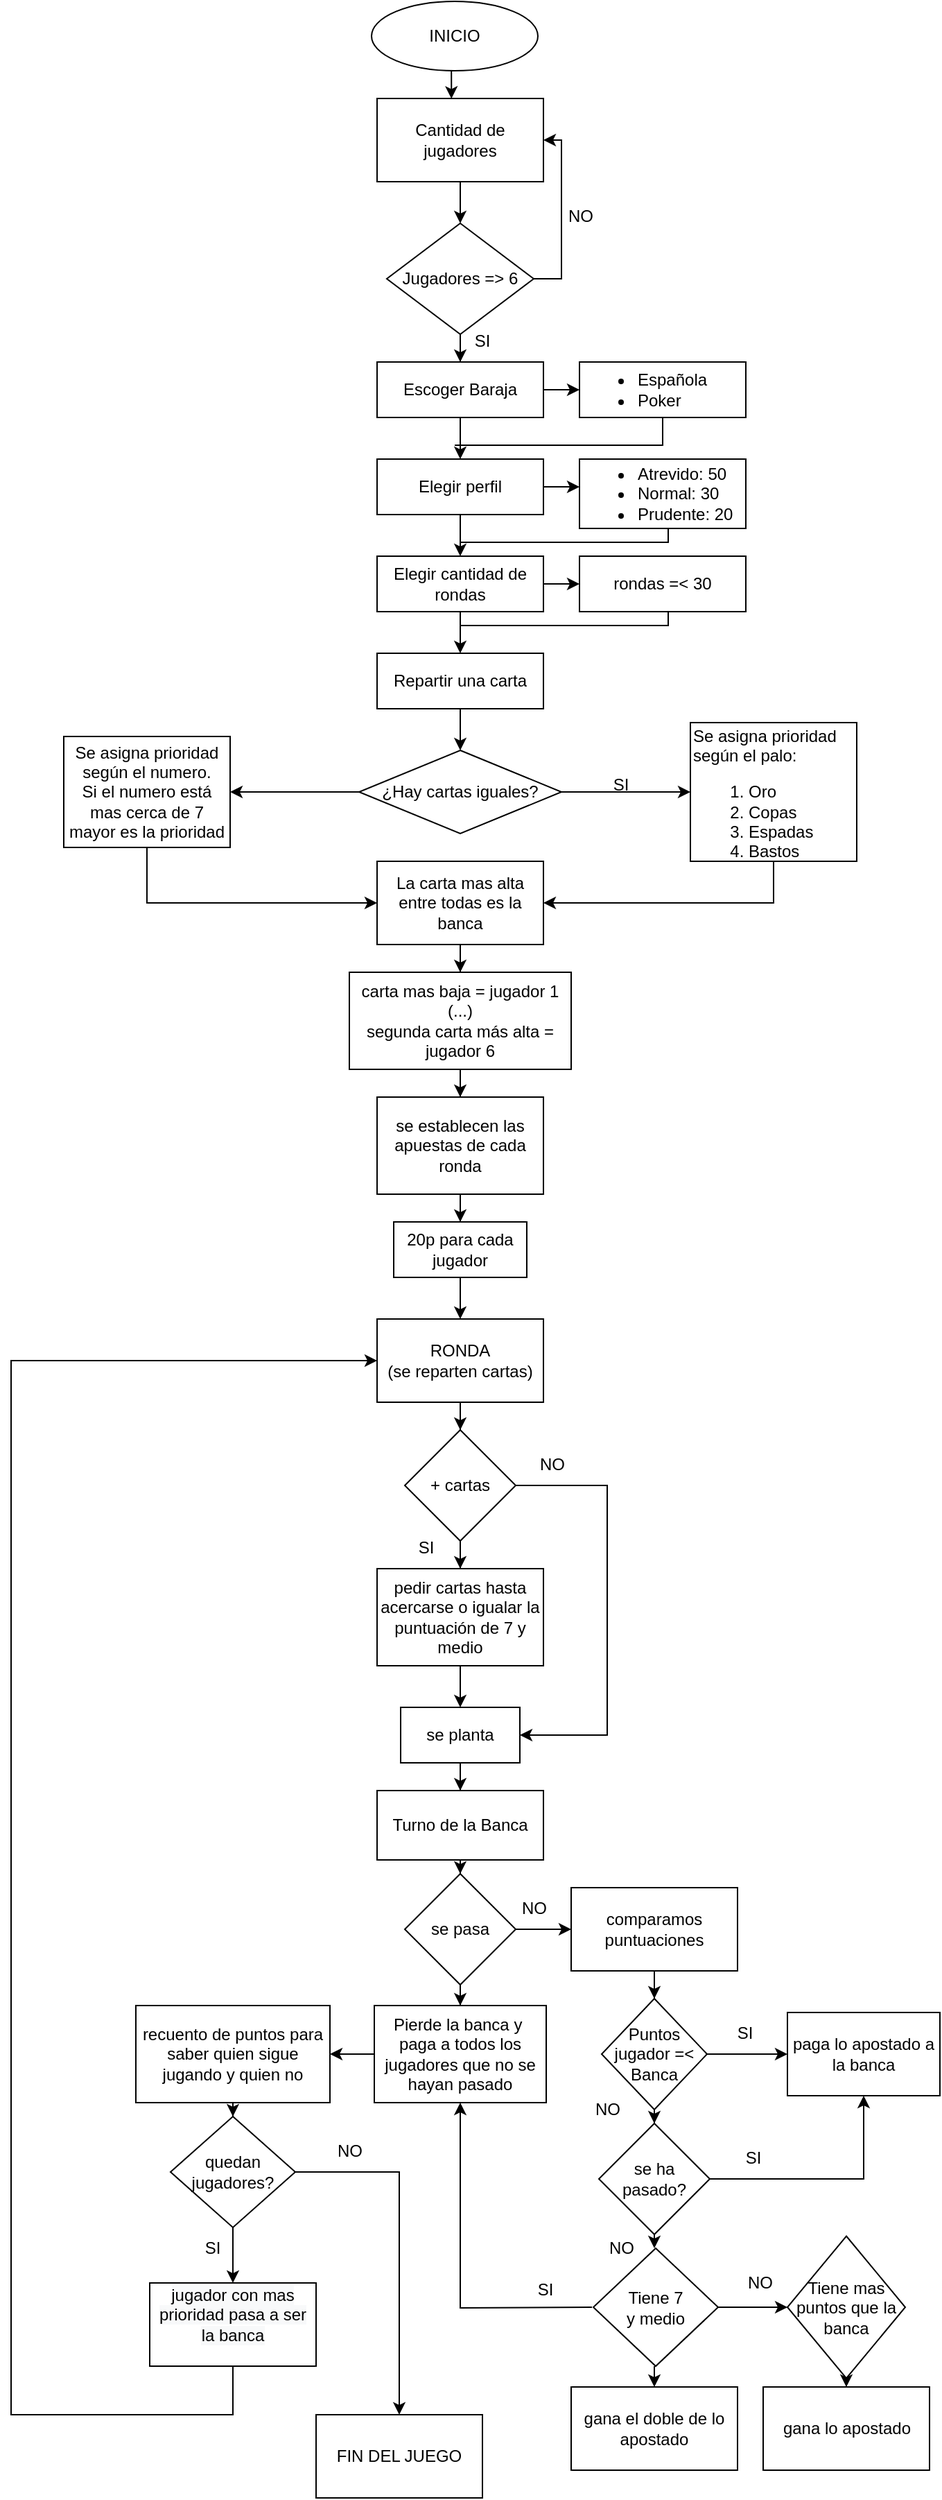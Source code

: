 <mxfile version="20.8.5" type="google"><diagram id="C5RBs43oDa-KdzZeNtuy" name="Page-1"><mxGraphModel grid="1" page="1" gridSize="10" guides="1" tooltips="1" connect="1" arrows="1" fold="1" pageScale="1" pageWidth="827" pageHeight="1169" math="0" shadow="0"><root><mxCell id="WIyWlLk6GJQsqaUBKTNV-0"/><mxCell id="WIyWlLk6GJQsqaUBKTNV-1" parent="WIyWlLk6GJQsqaUBKTNV-0"/><mxCell id="ABWCK5Y3559TTyuDGdz3-30" style="edgeStyle=orthogonalEdgeStyle;rounded=0;orthogonalLoop=1;jettySize=auto;html=1;exitX=0.5;exitY=1;exitDx=0;exitDy=0;entryX=0.447;entryY=0.003;entryDx=0;entryDy=0;entryPerimeter=0;" edge="1" parent="WIyWlLk6GJQsqaUBKTNV-1" source="ABWCK5Y3559TTyuDGdz3-0" target="ABWCK5Y3559TTyuDGdz3-1"><mxGeometry relative="1" as="geometry"/></mxCell><mxCell id="ABWCK5Y3559TTyuDGdz3-0" value="INICIO" style="ellipse;whiteSpace=wrap;html=1;" vertex="1" parent="WIyWlLk6GJQsqaUBKTNV-1"><mxGeometry x="350" y="20" width="120" height="50" as="geometry"/></mxCell><mxCell id="ABWCK5Y3559TTyuDGdz3-28" style="edgeStyle=orthogonalEdgeStyle;rounded=0;orthogonalLoop=1;jettySize=auto;html=1;exitX=0.5;exitY=1;exitDx=0;exitDy=0;entryX=0.5;entryY=0;entryDx=0;entryDy=0;" edge="1" parent="WIyWlLk6GJQsqaUBKTNV-1" source="ABWCK5Y3559TTyuDGdz3-1" target="ABWCK5Y3559TTyuDGdz3-2"><mxGeometry relative="1" as="geometry"/></mxCell><mxCell id="ABWCK5Y3559TTyuDGdz3-1" value="Cantidad de jugadores" style="rounded=0;whiteSpace=wrap;html=1;" vertex="1" parent="WIyWlLk6GJQsqaUBKTNV-1"><mxGeometry x="354" y="90" width="120" height="60" as="geometry"/></mxCell><mxCell id="ABWCK5Y3559TTyuDGdz3-4" style="edgeStyle=orthogonalEdgeStyle;rounded=0;orthogonalLoop=1;jettySize=auto;html=1;exitX=1;exitY=0.5;exitDx=0;exitDy=0;entryX=1;entryY=0.5;entryDx=0;entryDy=0;" edge="1" parent="WIyWlLk6GJQsqaUBKTNV-1" source="ABWCK5Y3559TTyuDGdz3-2" target="ABWCK5Y3559TTyuDGdz3-1"><mxGeometry relative="1" as="geometry"/></mxCell><mxCell id="ABWCK5Y3559TTyuDGdz3-8" style="edgeStyle=orthogonalEdgeStyle;rounded=0;orthogonalLoop=1;jettySize=auto;html=1;exitX=0.5;exitY=1;exitDx=0;exitDy=0;" edge="1" parent="WIyWlLk6GJQsqaUBKTNV-1" source="ABWCK5Y3559TTyuDGdz3-2" target="ABWCK5Y3559TTyuDGdz3-9"><mxGeometry relative="1" as="geometry"><mxPoint x="414" y="310" as="targetPoint"/></mxGeometry></mxCell><mxCell id="ABWCK5Y3559TTyuDGdz3-2" value="Jugadores =&amp;gt; 6" style="rhombus;whiteSpace=wrap;html=1;" vertex="1" parent="WIyWlLk6GJQsqaUBKTNV-1"><mxGeometry x="361" y="180" width="106" height="80" as="geometry"/></mxCell><mxCell id="ABWCK5Y3559TTyuDGdz3-5" value="NO" style="text;html=1;strokeColor=none;fillColor=none;align=left;verticalAlign=middle;whiteSpace=wrap;rounded=0;" vertex="1" parent="WIyWlLk6GJQsqaUBKTNV-1"><mxGeometry x="490" y="160" width="60" height="30" as="geometry"/></mxCell><mxCell id="ABWCK5Y3559TTyuDGdz3-11" style="edgeStyle=orthogonalEdgeStyle;rounded=0;orthogonalLoop=1;jettySize=auto;html=1;exitX=0.5;exitY=1;exitDx=0;exitDy=0;entryX=0.5;entryY=0;entryDx=0;entryDy=0;" edge="1" parent="WIyWlLk6GJQsqaUBKTNV-1" source="ABWCK5Y3559TTyuDGdz3-9" target="ABWCK5Y3559TTyuDGdz3-14"><mxGeometry relative="1" as="geometry"><mxPoint x="414" y="370" as="targetPoint"/></mxGeometry></mxCell><mxCell id="ABWCK5Y3559TTyuDGdz3-18" style="edgeStyle=orthogonalEdgeStyle;rounded=0;orthogonalLoop=1;jettySize=auto;html=1;exitX=1;exitY=0.5;exitDx=0;exitDy=0;" edge="1" parent="WIyWlLk6GJQsqaUBKTNV-1" source="ABWCK5Y3559TTyuDGdz3-9"><mxGeometry relative="1" as="geometry"><mxPoint x="500" y="300" as="targetPoint"/></mxGeometry></mxCell><mxCell id="ABWCK5Y3559TTyuDGdz3-9" value="Escoger Baraja" style="rounded=0;whiteSpace=wrap;html=1;" vertex="1" parent="WIyWlLk6GJQsqaUBKTNV-1"><mxGeometry x="354" y="280" width="120" height="40" as="geometry"/></mxCell><mxCell id="ABWCK5Y3559TTyuDGdz3-10" value="SI" style="text;html=1;strokeColor=none;fillColor=none;align=center;verticalAlign=middle;whiteSpace=wrap;rounded=0;" vertex="1" parent="WIyWlLk6GJQsqaUBKTNV-1"><mxGeometry x="400" y="250" width="60" height="30" as="geometry"/></mxCell><mxCell id="ABWCK5Y3559TTyuDGdz3-21" style="edgeStyle=orthogonalEdgeStyle;rounded=0;orthogonalLoop=1;jettySize=auto;html=1;exitX=1;exitY=0.5;exitDx=0;exitDy=0;" edge="1" parent="WIyWlLk6GJQsqaUBKTNV-1" source="ABWCK5Y3559TTyuDGdz3-14"><mxGeometry relative="1" as="geometry"><mxPoint x="500" y="370" as="targetPoint"/></mxGeometry></mxCell><mxCell id="ABWCK5Y3559TTyuDGdz3-39" value="" style="edgeStyle=orthogonalEdgeStyle;rounded=0;orthogonalLoop=1;jettySize=auto;html=1;" edge="1" parent="WIyWlLk6GJQsqaUBKTNV-1" source="ABWCK5Y3559TTyuDGdz3-14" target="ABWCK5Y3559TTyuDGdz3-38"><mxGeometry relative="1" as="geometry"/></mxCell><mxCell id="ABWCK5Y3559TTyuDGdz3-14" value="Elegir perfil" style="rounded=0;whiteSpace=wrap;html=1;" vertex="1" parent="WIyWlLk6GJQsqaUBKTNV-1"><mxGeometry x="354" y="350" width="120" height="40" as="geometry"/></mxCell><mxCell id="ABWCK5Y3559TTyuDGdz3-17" value="&lt;ul&gt;&lt;li&gt;Española&lt;/li&gt;&lt;li&gt;Poker&lt;/li&gt;&lt;/ul&gt;" style="rounded=0;whiteSpace=wrap;html=1;align=left;" vertex="1" parent="WIyWlLk6GJQsqaUBKTNV-1"><mxGeometry x="500" y="280" width="120" height="40" as="geometry"/></mxCell><mxCell id="ABWCK5Y3559TTyuDGdz3-20" value="" style="endArrow=none;html=1;rounded=0;entryX=0.5;entryY=1;entryDx=0;entryDy=0;" edge="1" parent="WIyWlLk6GJQsqaUBKTNV-1" target="ABWCK5Y3559TTyuDGdz3-17"><mxGeometry width="50" height="50" relative="1" as="geometry"><mxPoint x="410" y="340" as="sourcePoint"/><mxPoint x="560" y="345" as="targetPoint"/><Array as="points"><mxPoint x="560" y="340"/></Array></mxGeometry></mxCell><mxCell id="ABWCK5Y3559TTyuDGdz3-22" value="&lt;ul&gt;&lt;li&gt;Atrevido: 50&lt;/li&gt;&lt;li&gt;Normal: 30&lt;/li&gt;&lt;li&gt;Prudente: 20&lt;/li&gt;&lt;/ul&gt;" style="rounded=0;whiteSpace=wrap;html=1;align=left;" vertex="1" parent="WIyWlLk6GJQsqaUBKTNV-1"><mxGeometry x="500" y="350" width="120" height="50" as="geometry"/></mxCell><mxCell id="ABWCK5Y3559TTyuDGdz3-25" value="" style="endArrow=none;html=1;rounded=0;" edge="1" parent="WIyWlLk6GJQsqaUBKTNV-1"><mxGeometry width="50" height="50" relative="1" as="geometry"><mxPoint x="414" y="410" as="sourcePoint"/><mxPoint x="564" y="400" as="targetPoint"/><Array as="points"><mxPoint x="564" y="410"/></Array></mxGeometry></mxCell><mxCell id="ABWCK5Y3559TTyuDGdz3-35" value="" style="edgeStyle=orthogonalEdgeStyle;rounded=0;orthogonalLoop=1;jettySize=auto;html=1;" edge="1" parent="WIyWlLk6GJQsqaUBKTNV-1" source="ABWCK5Y3559TTyuDGdz3-26"><mxGeometry relative="1" as="geometry"><mxPoint x="414" y="560" as="targetPoint"/></mxGeometry></mxCell><mxCell id="ABWCK5Y3559TTyuDGdz3-26" value="Repartir una carta" style="whiteSpace=wrap;html=1;rounded=0;" vertex="1" parent="WIyWlLk6GJQsqaUBKTNV-1"><mxGeometry x="354" y="490" width="120" height="40" as="geometry"/></mxCell><mxCell id="ABWCK5Y3559TTyuDGdz3-41" style="edgeStyle=orthogonalEdgeStyle;rounded=0;orthogonalLoop=1;jettySize=auto;html=1;exitX=0.5;exitY=1;exitDx=0;exitDy=0;entryX=0.5;entryY=0;entryDx=0;entryDy=0;" edge="1" parent="WIyWlLk6GJQsqaUBKTNV-1" source="ABWCK5Y3559TTyuDGdz3-38" target="ABWCK5Y3559TTyuDGdz3-26"><mxGeometry relative="1" as="geometry"/></mxCell><mxCell id="ABWCK5Y3559TTyuDGdz3-43" value="" style="edgeStyle=orthogonalEdgeStyle;rounded=0;orthogonalLoop=1;jettySize=auto;html=1;" edge="1" parent="WIyWlLk6GJQsqaUBKTNV-1" source="ABWCK5Y3559TTyuDGdz3-38" target="ABWCK5Y3559TTyuDGdz3-42"><mxGeometry relative="1" as="geometry"/></mxCell><mxCell id="ABWCK5Y3559TTyuDGdz3-38" value="Elegir cantidad de rondas" style="rounded=0;whiteSpace=wrap;html=1;" vertex="1" parent="WIyWlLk6GJQsqaUBKTNV-1"><mxGeometry x="354" y="420" width="120" height="40" as="geometry"/></mxCell><mxCell id="ABWCK5Y3559TTyuDGdz3-42" value="rondas =&amp;lt; 30" style="whiteSpace=wrap;html=1;rounded=0;" vertex="1" parent="WIyWlLk6GJQsqaUBKTNV-1"><mxGeometry x="500" y="420" width="120" height="40" as="geometry"/></mxCell><mxCell id="ABWCK5Y3559TTyuDGdz3-45" value="" style="endArrow=none;html=1;rounded=0;" edge="1" parent="WIyWlLk6GJQsqaUBKTNV-1"><mxGeometry width="50" height="50" relative="1" as="geometry"><mxPoint x="414" y="470" as="sourcePoint"/><mxPoint x="564" y="460" as="targetPoint"/><Array as="points"><mxPoint x="564" y="470"/></Array></mxGeometry></mxCell><mxCell id="ABWCK5Y3559TTyuDGdz3-53" value="" style="edgeStyle=orthogonalEdgeStyle;rounded=0;orthogonalLoop=1;jettySize=auto;html=1;" edge="1" parent="WIyWlLk6GJQsqaUBKTNV-1" source="ABWCK5Y3559TTyuDGdz3-50" target="ABWCK5Y3559TTyuDGdz3-52"><mxGeometry relative="1" as="geometry"/></mxCell><mxCell id="ABWCK5Y3559TTyuDGdz3-56" value="" style="edgeStyle=orthogonalEdgeStyle;rounded=0;orthogonalLoop=1;jettySize=auto;html=1;" edge="1" parent="WIyWlLk6GJQsqaUBKTNV-1" source="ABWCK5Y3559TTyuDGdz3-50" target="ABWCK5Y3559TTyuDGdz3-55"><mxGeometry relative="1" as="geometry"/></mxCell><mxCell id="ABWCK5Y3559TTyuDGdz3-50" value="¿Hay cartas iguales?" style="rhombus;whiteSpace=wrap;html=1;rounded=0;" vertex="1" parent="WIyWlLk6GJQsqaUBKTNV-1"><mxGeometry x="341" y="560" width="146" height="60" as="geometry"/></mxCell><mxCell id="ABWCK5Y3559TTyuDGdz3-60" style="edgeStyle=orthogonalEdgeStyle;rounded=0;orthogonalLoop=1;jettySize=auto;html=1;exitX=0.5;exitY=1;exitDx=0;exitDy=0;entryX=1;entryY=0.5;entryDx=0;entryDy=0;" edge="1" parent="WIyWlLk6GJQsqaUBKTNV-1" source="ABWCK5Y3559TTyuDGdz3-52" target="ABWCK5Y3559TTyuDGdz3-57"><mxGeometry relative="1" as="geometry"/></mxCell><mxCell id="ABWCK5Y3559TTyuDGdz3-52" value="&lt;div&gt;&lt;br&gt;&lt;/div&gt;&lt;div&gt;Se asigna prioridad según el palo:&lt;/div&gt;&lt;ol&gt;&lt;li&gt;&lt;span style=&quot;background-color: initial;&quot;&gt;Oro&lt;/span&gt;&lt;br&gt;&lt;/li&gt;&lt;li&gt;Copas&lt;/li&gt;&lt;li&gt;Espadas&lt;/li&gt;&lt;li&gt;Bastos&lt;/li&gt;&lt;/ol&gt;" style="whiteSpace=wrap;html=1;rounded=0;align=left;" vertex="1" parent="WIyWlLk6GJQsqaUBKTNV-1"><mxGeometry x="580" y="540" width="120" height="100" as="geometry"/></mxCell><mxCell id="ABWCK5Y3559TTyuDGdz3-54" value="SI" style="text;html=1;strokeColor=none;fillColor=none;align=center;verticalAlign=middle;whiteSpace=wrap;rounded=0;" vertex="1" parent="WIyWlLk6GJQsqaUBKTNV-1"><mxGeometry x="500" y="570" width="60" height="30" as="geometry"/></mxCell><mxCell id="ABWCK5Y3559TTyuDGdz3-59" style="edgeStyle=orthogonalEdgeStyle;rounded=0;orthogonalLoop=1;jettySize=auto;html=1;exitX=0.5;exitY=1;exitDx=0;exitDy=0;entryX=0;entryY=0.5;entryDx=0;entryDy=0;" edge="1" parent="WIyWlLk6GJQsqaUBKTNV-1" source="ABWCK5Y3559TTyuDGdz3-55" target="ABWCK5Y3559TTyuDGdz3-57"><mxGeometry relative="1" as="geometry"/></mxCell><mxCell id="ABWCK5Y3559TTyuDGdz3-55" value="Se asigna prioridad según el numero.&lt;br&gt;Si el numero está mas cerca de 7 mayor es la prioridad" style="whiteSpace=wrap;html=1;rounded=0;" vertex="1" parent="WIyWlLk6GJQsqaUBKTNV-1"><mxGeometry x="128" y="550" width="120" height="80" as="geometry"/></mxCell><mxCell id="_zsirIw4kYxzsmtig_8O-1" value="" style="edgeStyle=orthogonalEdgeStyle;rounded=0;orthogonalLoop=1;jettySize=auto;html=1;" edge="1" parent="WIyWlLk6GJQsqaUBKTNV-1" source="ABWCK5Y3559TTyuDGdz3-57" target="_zsirIw4kYxzsmtig_8O-0"><mxGeometry relative="1" as="geometry"/></mxCell><mxCell id="ABWCK5Y3559TTyuDGdz3-57" value="La carta mas alta entre todas es la banca" style="whiteSpace=wrap;html=1;rounded=0;" vertex="1" parent="WIyWlLk6GJQsqaUBKTNV-1"><mxGeometry x="354" y="640" width="120" height="60" as="geometry"/></mxCell><mxCell id="_zsirIw4kYxzsmtig_8O-3" value="" style="edgeStyle=orthogonalEdgeStyle;rounded=0;orthogonalLoop=1;jettySize=auto;html=1;" edge="1" parent="WIyWlLk6GJQsqaUBKTNV-1" source="_zsirIw4kYxzsmtig_8O-0" target="_zsirIw4kYxzsmtig_8O-2"><mxGeometry relative="1" as="geometry"/></mxCell><mxCell id="_zsirIw4kYxzsmtig_8O-0" value="carta mas baja = jugador 1&lt;br&gt;(...)&lt;br&gt;segunda carta más alta = jugador 6" style="whiteSpace=wrap;html=1;rounded=0;" vertex="1" parent="WIyWlLk6GJQsqaUBKTNV-1"><mxGeometry x="334" y="720" width="160" height="70" as="geometry"/></mxCell><mxCell id="_zsirIw4kYxzsmtig_8O-75" value="" style="edgeStyle=orthogonalEdgeStyle;rounded=0;orthogonalLoop=1;jettySize=auto;html=1;" edge="1" parent="WIyWlLk6GJQsqaUBKTNV-1" source="_zsirIw4kYxzsmtig_8O-2" target="_zsirIw4kYxzsmtig_8O-74"><mxGeometry relative="1" as="geometry"/></mxCell><mxCell id="_zsirIw4kYxzsmtig_8O-2" value="se establecen las apuestas de cada ronda" style="rounded=0;whiteSpace=wrap;html=1;" vertex="1" parent="WIyWlLk6GJQsqaUBKTNV-1"><mxGeometry x="354" y="810" width="120" height="70" as="geometry"/></mxCell><mxCell id="_zsirIw4kYxzsmtig_8O-7" value="" style="edgeStyle=orthogonalEdgeStyle;rounded=0;orthogonalLoop=1;jettySize=auto;html=1;" edge="1" parent="WIyWlLk6GJQsqaUBKTNV-1" source="_zsirIw4kYxzsmtig_8O-4" target="_zsirIw4kYxzsmtig_8O-6"><mxGeometry relative="1" as="geometry"/></mxCell><mxCell id="_zsirIw4kYxzsmtig_8O-4" value="RONDA&lt;br&gt;(se reparten cartas)" style="whiteSpace=wrap;html=1;rounded=0;" vertex="1" parent="WIyWlLk6GJQsqaUBKTNV-1"><mxGeometry x="354" y="970" width="120" height="60" as="geometry"/></mxCell><mxCell id="_zsirIw4kYxzsmtig_8O-9" value="" style="edgeStyle=orthogonalEdgeStyle;rounded=0;orthogonalLoop=1;jettySize=auto;html=1;entryX=1;entryY=0.5;entryDx=0;entryDy=0;exitX=1;exitY=0.5;exitDx=0;exitDy=0;" edge="1" parent="WIyWlLk6GJQsqaUBKTNV-1" source="_zsirIw4kYxzsmtig_8O-6" target="_zsirIw4kYxzsmtig_8O-13"><mxGeometry relative="1" as="geometry"><mxPoint x="520" y="1290" as="targetPoint"/><Array as="points"><mxPoint x="520" y="1090"/><mxPoint x="520" y="1270"/></Array></mxGeometry></mxCell><mxCell id="_zsirIw4kYxzsmtig_8O-12" value="" style="edgeStyle=orthogonalEdgeStyle;rounded=0;orthogonalLoop=1;jettySize=auto;html=1;" edge="1" parent="WIyWlLk6GJQsqaUBKTNV-1" source="_zsirIw4kYxzsmtig_8O-6" target="_zsirIw4kYxzsmtig_8O-11"><mxGeometry relative="1" as="geometry"/></mxCell><mxCell id="_zsirIw4kYxzsmtig_8O-6" value="+ cartas" style="rhombus;whiteSpace=wrap;html=1;rounded=0;" vertex="1" parent="WIyWlLk6GJQsqaUBKTNV-1"><mxGeometry x="374" y="1050" width="80" height="80" as="geometry"/></mxCell><mxCell id="_zsirIw4kYxzsmtig_8O-10" value="NO" style="text;html=1;align=center;verticalAlign=middle;resizable=0;points=[];autosize=1;strokeColor=none;fillColor=none;" vertex="1" parent="WIyWlLk6GJQsqaUBKTNV-1"><mxGeometry x="460" y="1060" width="40" height="30" as="geometry"/></mxCell><mxCell id="_zsirIw4kYxzsmtig_8O-14" value="" style="edgeStyle=orthogonalEdgeStyle;rounded=0;orthogonalLoop=1;jettySize=auto;html=1;" edge="1" parent="WIyWlLk6GJQsqaUBKTNV-1" source="_zsirIw4kYxzsmtig_8O-11" target="_zsirIw4kYxzsmtig_8O-13"><mxGeometry relative="1" as="geometry"/></mxCell><mxCell id="_zsirIw4kYxzsmtig_8O-11" value="pedir cartas hasta acercarse o igualar la puntuación de 7 y medio" style="whiteSpace=wrap;html=1;rounded=0;" vertex="1" parent="WIyWlLk6GJQsqaUBKTNV-1"><mxGeometry x="354" y="1150" width="120" height="70" as="geometry"/></mxCell><mxCell id="_zsirIw4kYxzsmtig_8O-18" value="" style="edgeStyle=orthogonalEdgeStyle;rounded=0;orthogonalLoop=1;jettySize=auto;html=1;" edge="1" parent="WIyWlLk6GJQsqaUBKTNV-1" source="_zsirIw4kYxzsmtig_8O-13" target="_zsirIw4kYxzsmtig_8O-17"><mxGeometry relative="1" as="geometry"/></mxCell><mxCell id="_zsirIw4kYxzsmtig_8O-13" value="se planta" style="whiteSpace=wrap;html=1;rounded=0;" vertex="1" parent="WIyWlLk6GJQsqaUBKTNV-1"><mxGeometry x="371" y="1250" width="86" height="40" as="geometry"/></mxCell><mxCell id="_zsirIw4kYxzsmtig_8O-16" value="SI" style="text;html=1;align=center;verticalAlign=middle;resizable=0;points=[];autosize=1;strokeColor=none;fillColor=none;" vertex="1" parent="WIyWlLk6GJQsqaUBKTNV-1"><mxGeometry x="374" y="1120" width="30" height="30" as="geometry"/></mxCell><mxCell id="_zsirIw4kYxzsmtig_8O-23" value="" style="edgeStyle=orthogonalEdgeStyle;rounded=0;orthogonalLoop=1;jettySize=auto;html=1;" edge="1" parent="WIyWlLk6GJQsqaUBKTNV-1" source="_zsirIw4kYxzsmtig_8O-17" target="_zsirIw4kYxzsmtig_8O-22"><mxGeometry relative="1" as="geometry"/></mxCell><mxCell id="_zsirIw4kYxzsmtig_8O-17" value="Turno de la Banca" style="whiteSpace=wrap;html=1;rounded=0;" vertex="1" parent="WIyWlLk6GJQsqaUBKTNV-1"><mxGeometry x="354" y="1310" width="120" height="50" as="geometry"/></mxCell><mxCell id="_zsirIw4kYxzsmtig_8O-41" style="edgeStyle=orthogonalEdgeStyle;rounded=0;orthogonalLoop=1;jettySize=auto;html=1;exitX=1;exitY=0.5;exitDx=0;exitDy=0;entryX=0;entryY=0.5;entryDx=0;entryDy=0;" edge="1" parent="WIyWlLk6GJQsqaUBKTNV-1" source="_zsirIw4kYxzsmtig_8O-22" target="_zsirIw4kYxzsmtig_8O-26"><mxGeometry relative="1" as="geometry"/></mxCell><mxCell id="_zsirIw4kYxzsmtig_8O-43" value="" style="edgeStyle=orthogonalEdgeStyle;rounded=0;orthogonalLoop=1;jettySize=auto;html=1;" edge="1" parent="WIyWlLk6GJQsqaUBKTNV-1" source="_zsirIw4kYxzsmtig_8O-22" target="_zsirIw4kYxzsmtig_8O-42"><mxGeometry relative="1" as="geometry"/></mxCell><mxCell id="_zsirIw4kYxzsmtig_8O-22" value="se pasa" style="rhombus;whiteSpace=wrap;html=1;rounded=0;" vertex="1" parent="WIyWlLk6GJQsqaUBKTNV-1"><mxGeometry x="374" y="1370" width="80" height="80" as="geometry"/></mxCell><mxCell id="_zsirIw4kYxzsmtig_8O-31" value="" style="edgeStyle=orthogonalEdgeStyle;rounded=0;orthogonalLoop=1;jettySize=auto;html=1;" edge="1" parent="WIyWlLk6GJQsqaUBKTNV-1" source="_zsirIw4kYxzsmtig_8O-26" target="_zsirIw4kYxzsmtig_8O-30"><mxGeometry relative="1" as="geometry"/></mxCell><mxCell id="_zsirIw4kYxzsmtig_8O-26" value="comparamos puntuaciones" style="whiteSpace=wrap;html=1;rounded=0;" vertex="1" parent="WIyWlLk6GJQsqaUBKTNV-1"><mxGeometry x="494" y="1380" width="120" height="60" as="geometry"/></mxCell><mxCell id="_zsirIw4kYxzsmtig_8O-29" value="NO" style="text;html=1;align=center;verticalAlign=middle;resizable=0;points=[];autosize=1;strokeColor=none;fillColor=none;" vertex="1" parent="WIyWlLk6GJQsqaUBKTNV-1"><mxGeometry x="447" y="1380" width="40" height="30" as="geometry"/></mxCell><mxCell id="_zsirIw4kYxzsmtig_8O-33" value="" style="edgeStyle=orthogonalEdgeStyle;rounded=0;orthogonalLoop=1;jettySize=auto;html=1;" edge="1" parent="WIyWlLk6GJQsqaUBKTNV-1" source="_zsirIw4kYxzsmtig_8O-30" target="_zsirIw4kYxzsmtig_8O-32"><mxGeometry relative="1" as="geometry"/></mxCell><mxCell id="_zsirIw4kYxzsmtig_8O-35" value="" style="edgeStyle=orthogonalEdgeStyle;rounded=0;orthogonalLoop=1;jettySize=auto;html=1;" edge="1" parent="WIyWlLk6GJQsqaUBKTNV-1" source="_zsirIw4kYxzsmtig_8O-30" target="_zsirIw4kYxzsmtig_8O-34"><mxGeometry relative="1" as="geometry"/></mxCell><mxCell id="_zsirIw4kYxzsmtig_8O-30" value="Puntos jugador =&amp;lt; Banca" style="rhombus;whiteSpace=wrap;html=1;rounded=0;" vertex="1" parent="WIyWlLk6GJQsqaUBKTNV-1"><mxGeometry x="516" y="1460" width="76" height="80" as="geometry"/></mxCell><mxCell id="_zsirIw4kYxzsmtig_8O-32" value="paga lo apostado a la banca" style="whiteSpace=wrap;html=1;rounded=0;" vertex="1" parent="WIyWlLk6GJQsqaUBKTNV-1"><mxGeometry x="650" y="1470" width="110" height="60" as="geometry"/></mxCell><mxCell id="_zsirIw4kYxzsmtig_8O-37" style="edgeStyle=orthogonalEdgeStyle;rounded=0;orthogonalLoop=1;jettySize=auto;html=1;exitX=1;exitY=0.5;exitDx=0;exitDy=0;entryX=0.5;entryY=1;entryDx=0;entryDy=0;" edge="1" parent="WIyWlLk6GJQsqaUBKTNV-1" source="_zsirIw4kYxzsmtig_8O-34" target="_zsirIw4kYxzsmtig_8O-32"><mxGeometry relative="1" as="geometry"/></mxCell><mxCell id="_zsirIw4kYxzsmtig_8O-52" style="edgeStyle=orthogonalEdgeStyle;rounded=0;orthogonalLoop=1;jettySize=auto;html=1;exitX=0.5;exitY=1;exitDx=0;exitDy=0;entryX=0.5;entryY=0;entryDx=0;entryDy=0;" edge="1" parent="WIyWlLk6GJQsqaUBKTNV-1" source="_zsirIw4kYxzsmtig_8O-34"><mxGeometry relative="1" as="geometry"><mxPoint x="554" y="1640" as="targetPoint"/></mxGeometry></mxCell><mxCell id="_zsirIw4kYxzsmtig_8O-34" value="se ha pasado?" style="rhombus;whiteSpace=wrap;html=1;rounded=0;" vertex="1" parent="WIyWlLk6GJQsqaUBKTNV-1"><mxGeometry x="514" y="1550" width="80" height="80" as="geometry"/></mxCell><mxCell id="_zsirIw4kYxzsmtig_8O-38" value="SI" style="text;html=1;align=center;verticalAlign=middle;resizable=0;points=[];autosize=1;strokeColor=none;fillColor=none;" vertex="1" parent="WIyWlLk6GJQsqaUBKTNV-1"><mxGeometry x="604" y="1470" width="30" height="30" as="geometry"/></mxCell><mxCell id="_zsirIw4kYxzsmtig_8O-40" value="SI" style="text;html=1;align=center;verticalAlign=middle;resizable=0;points=[];autosize=1;strokeColor=none;fillColor=none;" vertex="1" parent="WIyWlLk6GJQsqaUBKTNV-1"><mxGeometry x="610" y="1560" width="30" height="30" as="geometry"/></mxCell><mxCell id="_zsirIw4kYxzsmtig_8O-67" value="" style="edgeStyle=orthogonalEdgeStyle;rounded=0;orthogonalLoop=1;jettySize=auto;html=1;" edge="1" parent="WIyWlLk6GJQsqaUBKTNV-1" source="_zsirIw4kYxzsmtig_8O-42" target="_zsirIw4kYxzsmtig_8O-66"><mxGeometry relative="1" as="geometry"/></mxCell><mxCell id="_zsirIw4kYxzsmtig_8O-42" value="Pierde la banca y&amp;nbsp;&lt;br&gt;paga a todos los jugadores que no se hayan pasado" style="whiteSpace=wrap;html=1;rounded=0;" vertex="1" parent="WIyWlLk6GJQsqaUBKTNV-1"><mxGeometry x="352" y="1465" width="124" height="70" as="geometry"/></mxCell><mxCell id="_zsirIw4kYxzsmtig_8O-47" style="edgeStyle=orthogonalEdgeStyle;rounded=0;orthogonalLoop=1;jettySize=auto;html=1;exitX=0;exitY=0.5;exitDx=0;exitDy=0;entryX=0.5;entryY=1;entryDx=0;entryDy=0;" edge="1" parent="WIyWlLk6GJQsqaUBKTNV-1" target="_zsirIw4kYxzsmtig_8O-42"><mxGeometry relative="1" as="geometry"><mxPoint x="509" y="1682.5" as="sourcePoint"/></mxGeometry></mxCell><mxCell id="_zsirIw4kYxzsmtig_8O-46" value="NO" style="text;html=1;align=center;verticalAlign=middle;resizable=0;points=[];autosize=1;strokeColor=none;fillColor=none;" vertex="1" parent="WIyWlLk6GJQsqaUBKTNV-1"><mxGeometry x="510" y="1625" width="40" height="30" as="geometry"/></mxCell><mxCell id="_zsirIw4kYxzsmtig_8O-48" value="gana el doble de lo apostado" style="rounded=0;whiteSpace=wrap;html=1;" vertex="1" parent="WIyWlLk6GJQsqaUBKTNV-1"><mxGeometry x="494" y="1740" width="120" height="60" as="geometry"/></mxCell><mxCell id="_zsirIw4kYxzsmtig_8O-55" style="edgeStyle=orthogonalEdgeStyle;rounded=0;orthogonalLoop=1;jettySize=auto;html=1;exitX=0.5;exitY=1;exitDx=0;exitDy=0;entryX=0.5;entryY=0;entryDx=0;entryDy=0;" edge="1" parent="WIyWlLk6GJQsqaUBKTNV-1" target="_zsirIw4kYxzsmtig_8O-48"><mxGeometry relative="1" as="geometry"><mxPoint x="554" y="1725" as="sourcePoint"/></mxGeometry></mxCell><mxCell id="_zsirIw4kYxzsmtig_8O-53" value="NO" style="text;html=1;align=center;verticalAlign=middle;resizable=0;points=[];autosize=1;strokeColor=none;fillColor=none;" vertex="1" parent="WIyWlLk6GJQsqaUBKTNV-1"><mxGeometry x="500" y="1525" width="40" height="30" as="geometry"/></mxCell><mxCell id="_zsirIw4kYxzsmtig_8O-84" value="" style="edgeStyle=orthogonalEdgeStyle;rounded=0;orthogonalLoop=1;jettySize=auto;html=1;" edge="1" parent="WIyWlLk6GJQsqaUBKTNV-1" source="_zsirIw4kYxzsmtig_8O-60" target="_zsirIw4kYxzsmtig_8O-83"><mxGeometry relative="1" as="geometry"/></mxCell><mxCell id="_zsirIw4kYxzsmtig_8O-60" value="Tiene 7 &lt;br&gt;y medio" style="rhombus;whiteSpace=wrap;html=1;" vertex="1" parent="WIyWlLk6GJQsqaUBKTNV-1"><mxGeometry x="510" y="1640" width="90" height="85" as="geometry"/></mxCell><mxCell id="_zsirIw4kYxzsmtig_8O-64" value="SI" style="text;html=1;align=center;verticalAlign=middle;resizable=0;points=[];autosize=1;strokeColor=none;fillColor=none;" vertex="1" parent="WIyWlLk6GJQsqaUBKTNV-1"><mxGeometry x="460" y="1655" width="30" height="30" as="geometry"/></mxCell><mxCell id="_zsirIw4kYxzsmtig_8O-88" value="" style="edgeStyle=orthogonalEdgeStyle;rounded=0;orthogonalLoop=1;jettySize=auto;html=1;" edge="1" parent="WIyWlLk6GJQsqaUBKTNV-1" source="_zsirIw4kYxzsmtig_8O-66" target="_zsirIw4kYxzsmtig_8O-87"><mxGeometry relative="1" as="geometry"/></mxCell><mxCell id="_zsirIw4kYxzsmtig_8O-66" value="recuento de puntos para saber quien sigue jugando y quien no" style="whiteSpace=wrap;html=1;rounded=0;" vertex="1" parent="WIyWlLk6GJQsqaUBKTNV-1"><mxGeometry x="180" y="1465" width="140" height="70" as="geometry"/></mxCell><mxCell id="_zsirIw4kYxzsmtig_8O-72" style="edgeStyle=orthogonalEdgeStyle;rounded=0;orthogonalLoop=1;jettySize=auto;html=1;entryX=0;entryY=0.5;entryDx=0;entryDy=0;exitX=0.5;exitY=1;exitDx=0;exitDy=0;" edge="1" parent="WIyWlLk6GJQsqaUBKTNV-1" source="_zsirIw4kYxzsmtig_8O-95" target="_zsirIw4kYxzsmtig_8O-4"><mxGeometry relative="1" as="geometry"><mxPoint x="160" y="1780" as="sourcePoint"/><mxPoint x="340" y="1012" as="targetPoint"/><Array as="points"><mxPoint x="250" y="1760"/><mxPoint x="90" y="1760"/><mxPoint x="90" y="1000"/></Array></mxGeometry></mxCell><mxCell id="_zsirIw4kYxzsmtig_8O-77" style="edgeStyle=orthogonalEdgeStyle;rounded=0;orthogonalLoop=1;jettySize=auto;html=1;exitX=0.5;exitY=1;exitDx=0;exitDy=0;entryX=0.5;entryY=0;entryDx=0;entryDy=0;" edge="1" parent="WIyWlLk6GJQsqaUBKTNV-1" source="_zsirIw4kYxzsmtig_8O-74" target="_zsirIw4kYxzsmtig_8O-4"><mxGeometry relative="1" as="geometry"/></mxCell><mxCell id="_zsirIw4kYxzsmtig_8O-74" value="20p para cada jugador" style="whiteSpace=wrap;html=1;rounded=0;" vertex="1" parent="WIyWlLk6GJQsqaUBKTNV-1"><mxGeometry x="366" y="900" width="96" height="40" as="geometry"/></mxCell><mxCell id="_zsirIw4kYxzsmtig_8O-81" value="NO" style="text;html=1;align=center;verticalAlign=middle;resizable=0;points=[];autosize=1;strokeColor=none;fillColor=none;" vertex="1" parent="WIyWlLk6GJQsqaUBKTNV-1"><mxGeometry x="610" y="1650" width="40" height="30" as="geometry"/></mxCell><mxCell id="_zsirIw4kYxzsmtig_8O-86" value="" style="edgeStyle=orthogonalEdgeStyle;rounded=0;orthogonalLoop=1;jettySize=auto;html=1;" edge="1" parent="WIyWlLk6GJQsqaUBKTNV-1" source="_zsirIw4kYxzsmtig_8O-83" target="_zsirIw4kYxzsmtig_8O-85"><mxGeometry relative="1" as="geometry"/></mxCell><mxCell id="_zsirIw4kYxzsmtig_8O-83" value="Tiene mas puntos que la banca" style="rhombus;whiteSpace=wrap;html=1;" vertex="1" parent="WIyWlLk6GJQsqaUBKTNV-1"><mxGeometry x="650" y="1631.25" width="85" height="102.5" as="geometry"/></mxCell><mxCell id="_zsirIw4kYxzsmtig_8O-85" value="gana lo apostado" style="whiteSpace=wrap;html=1;" vertex="1" parent="WIyWlLk6GJQsqaUBKTNV-1"><mxGeometry x="632.5" y="1740" width="120" height="60" as="geometry"/></mxCell><mxCell id="_zsirIw4kYxzsmtig_8O-91" style="edgeStyle=orthogonalEdgeStyle;rounded=0;orthogonalLoop=1;jettySize=auto;html=1;exitX=1;exitY=0.5;exitDx=0;exitDy=0;entryX=0.5;entryY=0;entryDx=0;entryDy=0;" edge="1" parent="WIyWlLk6GJQsqaUBKTNV-1" source="_zsirIw4kYxzsmtig_8O-87" target="_zsirIw4kYxzsmtig_8O-89"><mxGeometry relative="1" as="geometry"/></mxCell><mxCell id="_zsirIw4kYxzsmtig_8O-96" value="" style="edgeStyle=orthogonalEdgeStyle;rounded=0;orthogonalLoop=1;jettySize=auto;html=1;" edge="1" parent="WIyWlLk6GJQsqaUBKTNV-1" source="_zsirIw4kYxzsmtig_8O-87" target="_zsirIw4kYxzsmtig_8O-95"><mxGeometry relative="1" as="geometry"/></mxCell><mxCell id="_zsirIw4kYxzsmtig_8O-87" value="quedan jugadores?" style="rhombus;whiteSpace=wrap;html=1;rounded=0;" vertex="1" parent="WIyWlLk6GJQsqaUBKTNV-1"><mxGeometry x="205" y="1545" width="90" height="80" as="geometry"/></mxCell><mxCell id="_zsirIw4kYxzsmtig_8O-89" value="FIN DEL JUEGO" style="whiteSpace=wrap;html=1;rounded=0;" vertex="1" parent="WIyWlLk6GJQsqaUBKTNV-1"><mxGeometry x="310" y="1760" width="120" height="60" as="geometry"/></mxCell><mxCell id="_zsirIw4kYxzsmtig_8O-95" value="&#10;&lt;span style=&quot;color: rgb(0, 0, 0); font-family: Helvetica; font-size: 12px; font-style: normal; font-variant-ligatures: normal; font-variant-caps: normal; font-weight: 400; letter-spacing: normal; orphans: 2; text-align: center; text-indent: 0px; text-transform: none; widows: 2; word-spacing: 0px; -webkit-text-stroke-width: 0px; background-color: rgb(248, 249, 250); text-decoration-thickness: initial; text-decoration-style: initial; text-decoration-color: initial; float: none; display: inline !important;&quot;&gt;jugador con mas prioridad pasa a ser la banca&lt;/span&gt;&#10;&#10;" style="whiteSpace=wrap;html=1;rounded=0;" vertex="1" parent="WIyWlLk6GJQsqaUBKTNV-1"><mxGeometry x="190" y="1665" width="120" height="60" as="geometry"/></mxCell><mxCell id="_zsirIw4kYxzsmtig_8O-97" value="NO" style="text;html=1;align=center;verticalAlign=middle;resizable=0;points=[];autosize=1;strokeColor=none;fillColor=none;" vertex="1" parent="WIyWlLk6GJQsqaUBKTNV-1"><mxGeometry x="314" y="1555" width="40" height="30" as="geometry"/></mxCell><mxCell id="_zsirIw4kYxzsmtig_8O-98" value="SI" style="text;html=1;align=center;verticalAlign=middle;resizable=0;points=[];autosize=1;strokeColor=none;fillColor=none;" vertex="1" parent="WIyWlLk6GJQsqaUBKTNV-1"><mxGeometry x="220" y="1625" width="30" height="30" as="geometry"/></mxCell></root></mxGraphModel></diagram></mxfile>